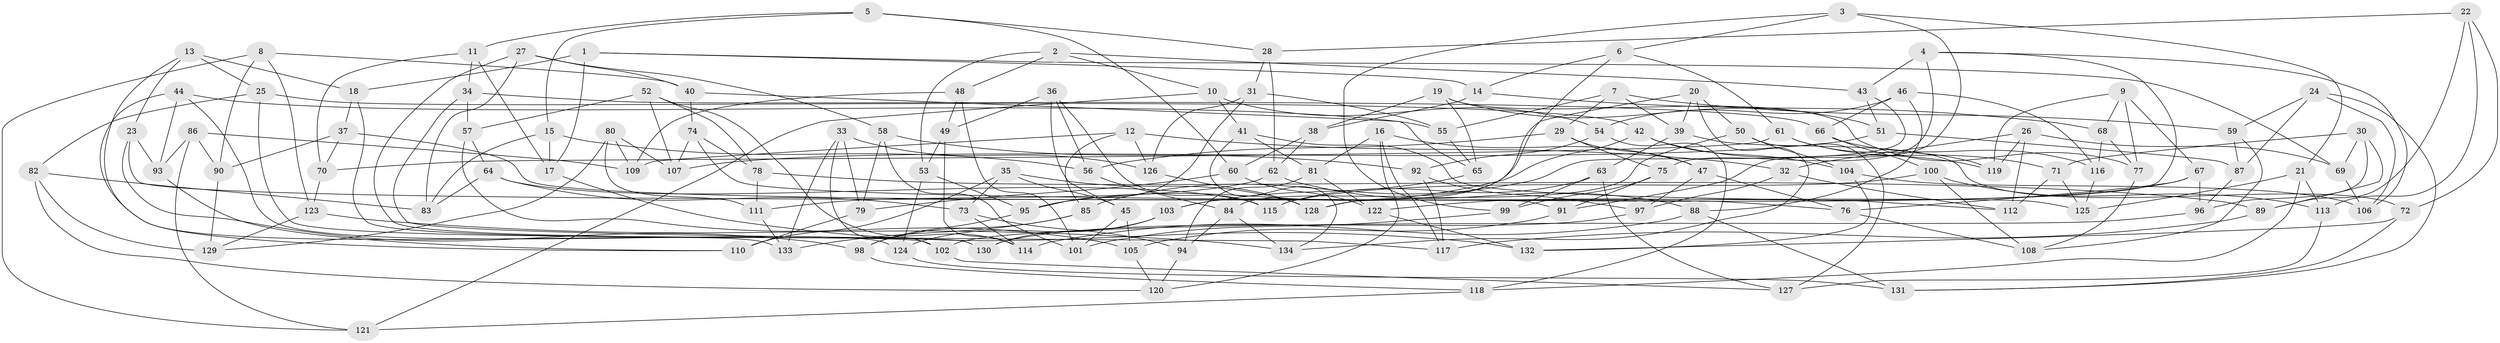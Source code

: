 // coarse degree distribution, {8: 0.11904761904761904, 6: 0.2619047619047619, 11: 0.023809523809523808, 7: 0.09523809523809523, 9: 0.21428571428571427, 10: 0.047619047619047616, 5: 0.14285714285714285, 4: 0.09523809523809523}
// Generated by graph-tools (version 1.1) at 2025/53/03/04/25 22:53:56]
// undirected, 134 vertices, 268 edges
graph export_dot {
  node [color=gray90,style=filled];
  1;
  2;
  3;
  4;
  5;
  6;
  7;
  8;
  9;
  10;
  11;
  12;
  13;
  14;
  15;
  16;
  17;
  18;
  19;
  20;
  21;
  22;
  23;
  24;
  25;
  26;
  27;
  28;
  29;
  30;
  31;
  32;
  33;
  34;
  35;
  36;
  37;
  38;
  39;
  40;
  41;
  42;
  43;
  44;
  45;
  46;
  47;
  48;
  49;
  50;
  51;
  52;
  53;
  54;
  55;
  56;
  57;
  58;
  59;
  60;
  61;
  62;
  63;
  64;
  65;
  66;
  67;
  68;
  69;
  70;
  71;
  72;
  73;
  74;
  75;
  76;
  77;
  78;
  79;
  80;
  81;
  82;
  83;
  84;
  85;
  86;
  87;
  88;
  89;
  90;
  91;
  92;
  93;
  94;
  95;
  96;
  97;
  98;
  99;
  100;
  101;
  102;
  103;
  104;
  105;
  106;
  107;
  108;
  109;
  110;
  111;
  112;
  113;
  114;
  115;
  116;
  117;
  118;
  119;
  120;
  121;
  122;
  123;
  124;
  125;
  126;
  127;
  128;
  129;
  130;
  131;
  132;
  133;
  134;
  1 -- 69;
  1 -- 14;
  1 -- 18;
  1 -- 17;
  2 -- 53;
  2 -- 10;
  2 -- 43;
  2 -- 48;
  3 -- 6;
  3 -- 91;
  3 -- 21;
  3 -- 99;
  4 -- 128;
  4 -- 106;
  4 -- 75;
  4 -- 43;
  5 -- 15;
  5 -- 28;
  5 -- 60;
  5 -- 11;
  6 -- 14;
  6 -- 61;
  6 -- 84;
  7 -- 29;
  7 -- 55;
  7 -- 59;
  7 -- 39;
  8 -- 123;
  8 -- 90;
  8 -- 121;
  8 -- 40;
  9 -- 67;
  9 -- 77;
  9 -- 68;
  9 -- 119;
  10 -- 54;
  10 -- 121;
  10 -- 41;
  11 -- 34;
  11 -- 17;
  11 -- 70;
  12 -- 32;
  12 -- 126;
  12 -- 85;
  12 -- 109;
  13 -- 25;
  13 -- 23;
  13 -- 133;
  13 -- 18;
  14 -- 68;
  14 -- 38;
  15 -- 17;
  15 -- 83;
  15 -- 56;
  16 -- 81;
  16 -- 47;
  16 -- 117;
  16 -- 120;
  17 -- 132;
  18 -- 37;
  18 -- 130;
  19 -- 51;
  19 -- 65;
  19 -- 77;
  19 -- 38;
  20 -- 134;
  20 -- 103;
  20 -- 39;
  20 -- 50;
  21 -- 118;
  21 -- 125;
  21 -- 113;
  22 -- 72;
  22 -- 113;
  22 -- 28;
  22 -- 89;
  23 -- 93;
  23 -- 91;
  23 -- 98;
  24 -- 131;
  24 -- 106;
  24 -- 59;
  24 -- 87;
  25 -- 82;
  25 -- 102;
  25 -- 42;
  26 -- 112;
  26 -- 69;
  26 -- 32;
  26 -- 119;
  27 -- 40;
  27 -- 58;
  27 -- 83;
  27 -- 130;
  28 -- 31;
  28 -- 62;
  29 -- 47;
  29 -- 56;
  29 -- 75;
  30 -- 89;
  30 -- 96;
  30 -- 69;
  30 -- 71;
  31 -- 126;
  31 -- 55;
  31 -- 95;
  32 -- 97;
  32 -- 112;
  33 -- 79;
  33 -- 126;
  33 -- 102;
  33 -- 133;
  34 -- 117;
  34 -- 66;
  34 -- 57;
  35 -- 73;
  35 -- 45;
  35 -- 110;
  35 -- 128;
  36 -- 115;
  36 -- 49;
  36 -- 56;
  36 -- 45;
  37 -- 70;
  37 -- 90;
  37 -- 125;
  38 -- 62;
  38 -- 60;
  39 -- 63;
  39 -- 72;
  40 -- 65;
  40 -- 74;
  41 -- 112;
  41 -- 134;
  41 -- 81;
  42 -- 95;
  42 -- 104;
  42 -- 119;
  43 -- 51;
  43 -- 85;
  44 -- 124;
  44 -- 110;
  44 -- 93;
  44 -- 55;
  45 -- 101;
  45 -- 105;
  46 -- 54;
  46 -- 116;
  46 -- 88;
  46 -- 66;
  47 -- 76;
  47 -- 97;
  48 -- 49;
  48 -- 101;
  48 -- 109;
  49 -- 114;
  49 -- 53;
  50 -- 127;
  50 -- 128;
  50 -- 104;
  51 -- 107;
  51 -- 87;
  52 -- 107;
  52 -- 57;
  52 -- 114;
  52 -- 78;
  53 -- 95;
  53 -- 124;
  54 -- 92;
  54 -- 118;
  55 -- 65;
  56 -- 84;
  57 -- 105;
  57 -- 64;
  58 -- 92;
  58 -- 101;
  58 -- 79;
  59 -- 87;
  59 -- 108;
  60 -- 122;
  60 -- 79;
  61 -- 119;
  61 -- 70;
  61 -- 71;
  62 -- 88;
  62 -- 111;
  63 -- 99;
  63 -- 115;
  63 -- 127;
  64 -- 83;
  64 -- 115;
  64 -- 73;
  65 -- 103;
  66 -- 100;
  66 -- 116;
  67 -- 76;
  67 -- 122;
  67 -- 96;
  68 -- 77;
  68 -- 116;
  69 -- 106;
  70 -- 123;
  71 -- 112;
  71 -- 125;
  72 -- 131;
  72 -- 132;
  73 -- 114;
  73 -- 94;
  74 -- 78;
  74 -- 76;
  74 -- 107;
  75 -- 99;
  75 -- 91;
  76 -- 108;
  77 -- 108;
  78 -- 89;
  78 -- 111;
  79 -- 110;
  80 -- 129;
  80 -- 111;
  80 -- 109;
  80 -- 107;
  81 -- 94;
  81 -- 122;
  82 -- 120;
  82 -- 129;
  82 -- 83;
  84 -- 134;
  84 -- 94;
  85 -- 133;
  85 -- 98;
  86 -- 109;
  86 -- 90;
  86 -- 121;
  86 -- 93;
  87 -- 96;
  88 -- 131;
  88 -- 114;
  89 -- 117;
  90 -- 129;
  91 -- 105;
  92 -- 97;
  92 -- 117;
  93 -- 110;
  94 -- 120;
  95 -- 98;
  96 -- 102;
  97 -- 130;
  98 -- 118;
  99 -- 101;
  100 -- 113;
  100 -- 115;
  100 -- 108;
  102 -- 127;
  103 -- 130;
  103 -- 124;
  104 -- 132;
  104 -- 106;
  105 -- 120;
  111 -- 133;
  113 -- 127;
  116 -- 125;
  118 -- 121;
  122 -- 132;
  123 -- 129;
  123 -- 134;
  124 -- 131;
  126 -- 128;
}
